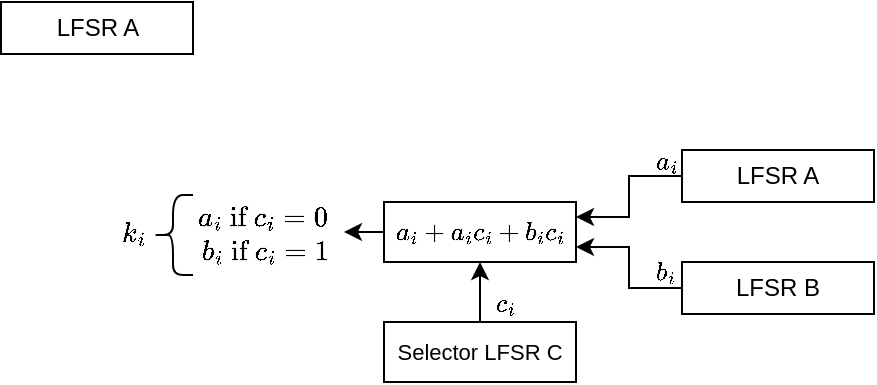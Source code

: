 <mxfile version="18.0.4" type="device"><diagram id="OmuDbBNP_Mj351vd7Qw5" name="Seite-1"><mxGraphModel dx="466" dy="280" grid="1" gridSize="10" guides="1" tooltips="1" connect="1" arrows="1" fold="1" page="1" pageScale="1" pageWidth="1654" pageHeight="1169" math="1" shadow="0"><root><mxCell id="0"/><mxCell id="1" parent="0"/><mxCell id="x6FbMHajYC04evLKJaqX-4" style="edgeStyle=orthogonalEdgeStyle;rounded=0;orthogonalLoop=1;jettySize=auto;html=1;entryX=1;entryY=0.25;entryDx=0;entryDy=0;" parent="1" source="x6FbMHajYC04evLKJaqX-1" target="x6FbMHajYC04evLKJaqX-3" edge="1"><mxGeometry relative="1" as="geometry"/></mxCell><mxCell id="x6FbMHajYC04evLKJaqX-6" value="$$a_i$$" style="edgeLabel;html=1;align=center;verticalAlign=middle;resizable=0;points=[];labelBackgroundColor=none;" parent="x6FbMHajYC04evLKJaqX-4" vertex="1" connectable="0"><mxGeometry x="-0.444" y="1" relative="1" as="geometry"><mxPoint x="12" y="-8" as="offset"/></mxGeometry></mxCell><mxCell id="x6FbMHajYC04evLKJaqX-1" value="LFSR A" style="rounded=0;whiteSpace=wrap;html=1;labelBackgroundColor=none;" parent="1" vertex="1"><mxGeometry x="569" y="524" width="96" height="26" as="geometry"/></mxCell><mxCell id="x6FbMHajYC04evLKJaqX-5" style="edgeStyle=orthogonalEdgeStyle;rounded=0;orthogonalLoop=1;jettySize=auto;html=1;entryX=1;entryY=0.75;entryDx=0;entryDy=0;" parent="1" source="x6FbMHajYC04evLKJaqX-2" target="x6FbMHajYC04evLKJaqX-3" edge="1"><mxGeometry relative="1" as="geometry"/></mxCell><mxCell id="x6FbMHajYC04evLKJaqX-7" value="$$b_i$$" style="edgeLabel;html=1;align=center;verticalAlign=middle;resizable=0;points=[];labelBackgroundColor=none;" parent="x6FbMHajYC04evLKJaqX-5" vertex="1" connectable="0"><mxGeometry x="-0.435" y="1" relative="1" as="geometry"><mxPoint x="12" y="-9" as="offset"/></mxGeometry></mxCell><mxCell id="x6FbMHajYC04evLKJaqX-2" value="LFSR B" style="rounded=0;whiteSpace=wrap;html=1;labelBackgroundColor=none;" parent="1" vertex="1"><mxGeometry x="569" y="580" width="96" height="26" as="geometry"/></mxCell><mxCell id="x6FbMHajYC04evLKJaqX-11" style="edgeStyle=orthogonalEdgeStyle;rounded=0;orthogonalLoop=1;jettySize=auto;html=1;" parent="1" source="x6FbMHajYC04evLKJaqX-3" edge="1"><mxGeometry relative="1" as="geometry"><mxPoint x="400" y="565" as="targetPoint"/><Array as="points"><mxPoint x="400" y="565"/></Array></mxGeometry></mxCell><mxCell id="x6FbMHajYC04evLKJaqX-3" value="" style="rounded=0;whiteSpace=wrap;html=1;labelBackgroundColor=none;" parent="1" vertex="1"><mxGeometry x="420" y="550" width="96" height="30" as="geometry"/></mxCell><mxCell id="x6FbMHajYC04evLKJaqX-9" style="edgeStyle=orthogonalEdgeStyle;rounded=0;orthogonalLoop=1;jettySize=auto;html=1;" parent="1" source="x6FbMHajYC04evLKJaqX-8" target="x6FbMHajYC04evLKJaqX-3" edge="1"><mxGeometry relative="1" as="geometry"/></mxCell><mxCell id="x6FbMHajYC04evLKJaqX-10" value="$$c_i$$" style="edgeLabel;html=1;align=center;verticalAlign=middle;resizable=0;points=[];labelBackgroundColor=none;" parent="x6FbMHajYC04evLKJaqX-9" vertex="1" connectable="0"><mxGeometry x="-0.761" relative="1" as="geometry"><mxPoint x="12" y="-3" as="offset"/></mxGeometry></mxCell><mxCell id="x6FbMHajYC04evLKJaqX-8" value="&lt;font style=&quot;font-size: 11px;&quot;&gt;Selector LFSR C&lt;/font&gt;" style="rounded=0;whiteSpace=wrap;html=1;labelBackgroundColor=none;" parent="1" vertex="1"><mxGeometry x="420" y="610" width="96" height="30" as="geometry"/></mxCell><mxCell id="x6FbMHajYC04evLKJaqX-13" value="$$a_i + a_ic_i + b_ic_i$$" style="text;html=1;strokeColor=none;fillColor=none;align=center;verticalAlign=middle;whiteSpace=wrap;rounded=0;labelBackgroundColor=none;fontSize=11;" parent="1" vertex="1"><mxGeometry x="420" y="550" width="95.5" height="30" as="geometry"/></mxCell><mxCell id="x6FbMHajYC04evLKJaqX-14" value="" style="shape=curlyBracket;whiteSpace=wrap;html=1;rounded=1;labelBackgroundColor=none;fillColor=#000000;" parent="1" vertex="1"><mxGeometry x="304.5" y="546.5" width="20" height="40" as="geometry"/></mxCell><mxCell id="x6FbMHajYC04evLKJaqX-15" value="$$k_i$$" style="text;html=1;strokeColor=none;fillColor=none;align=center;verticalAlign=middle;whiteSpace=wrap;rounded=0;labelBackgroundColor=none;" parent="1" vertex="1"><mxGeometry x="283" y="558" width="24.5" height="15" as="geometry"/></mxCell><mxCell id="o7g1o-c78YkdLspUnh7N-5" value="" style="group" parent="1" vertex="1" connectable="0"><mxGeometry x="324.5" y="543" width="71" height="47" as="geometry"/></mxCell><mxCell id="o7g1o-c78YkdLspUnh7N-2" value="$$a_i \text{ if&lt;br&gt;&amp;nbsp;} c_i = 0$$" style="text;html=1;strokeColor=none;fillColor=none;align=center;verticalAlign=middle;whiteSpace=wrap;rounded=0;" parent="o7g1o-c78YkdLspUnh7N-5" vertex="1"><mxGeometry width="70" height="30" as="geometry"/></mxCell><mxCell id="o7g1o-c78YkdLspUnh7N-3" value="$$b_i \text{ if&lt;br&gt;&amp;nbsp;} c_i = 1$$" style="text;html=1;strokeColor=none;fillColor=none;align=center;verticalAlign=middle;whiteSpace=wrap;rounded=0;" parent="o7g1o-c78YkdLspUnh7N-5" vertex="1"><mxGeometry x="1" y="17" width="70" height="30" as="geometry"/></mxCell><mxCell id="pTuFmRwto-T-gjKlpzl1-1" value="LFSR A" style="rounded=0;whiteSpace=wrap;html=1;labelBackgroundColor=none;" vertex="1" parent="1"><mxGeometry x="228.5" y="450" width="96" height="26" as="geometry"/></mxCell></root></mxGraphModel></diagram></mxfile>